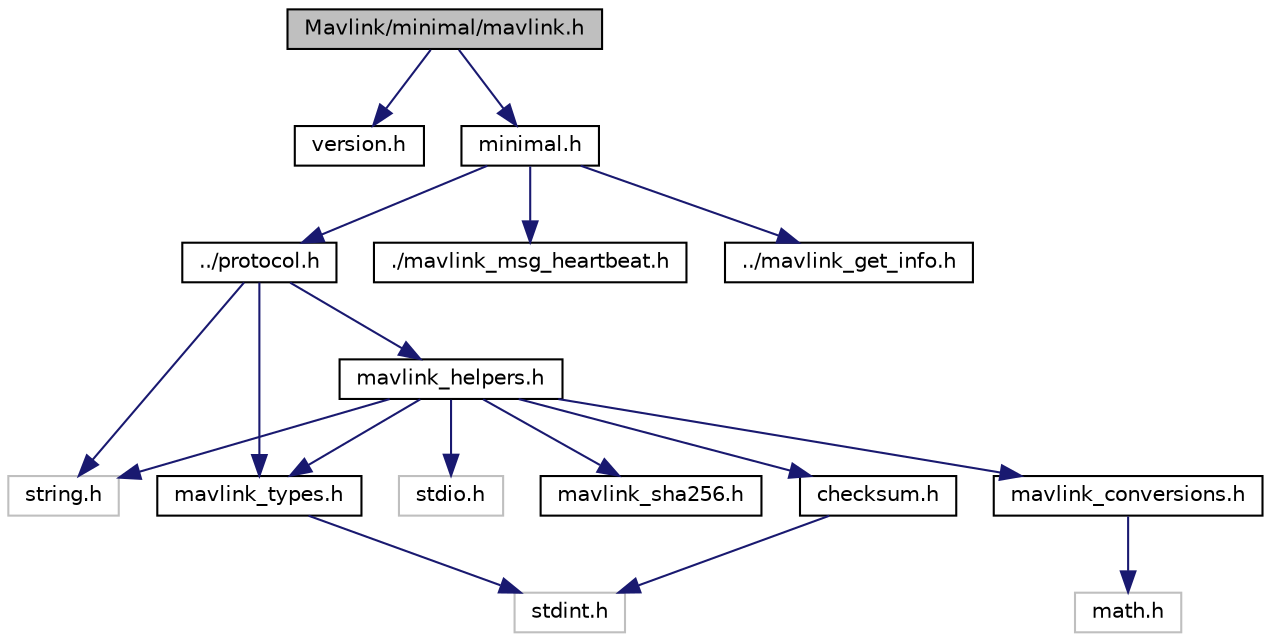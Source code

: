 digraph "Mavlink/minimal/mavlink.h"
{
  edge [fontname="Helvetica",fontsize="10",labelfontname="Helvetica",labelfontsize="10"];
  node [fontname="Helvetica",fontsize="10",shape=record];
  Node0 [label="Mavlink/minimal/mavlink.h",height=0.2,width=0.4,color="black", fillcolor="grey75", style="filled", fontcolor="black"];
  Node0 -> Node1 [color="midnightblue",fontsize="10",style="solid",fontname="Helvetica"];
  Node1 [label="version.h",height=0.2,width=0.4,color="black", fillcolor="white", style="filled",URL="$minimal_2version_8h.html",tooltip="MAVLink comm protocol built from minimal.xml. "];
  Node0 -> Node2 [color="midnightblue",fontsize="10",style="solid",fontname="Helvetica"];
  Node2 [label="minimal.h",height=0.2,width=0.4,color="black", fillcolor="white", style="filled",URL="$minimal_8h.html",tooltip="MAVLink comm protocol generated from minimal.xml. "];
  Node2 -> Node3 [color="midnightblue",fontsize="10",style="solid",fontname="Helvetica"];
  Node3 [label="../protocol.h",height=0.2,width=0.4,color="black", fillcolor="white", style="filled",URL="$protocol_8h_source.html"];
  Node3 -> Node4 [color="midnightblue",fontsize="10",style="solid",fontname="Helvetica"];
  Node4 [label="string.h",height=0.2,width=0.4,color="grey75", fillcolor="white", style="filled"];
  Node3 -> Node5 [color="midnightblue",fontsize="10",style="solid",fontname="Helvetica"];
  Node5 [label="mavlink_types.h",height=0.2,width=0.4,color="black", fillcolor="white", style="filled",URL="$mavlink__types_8h_source.html"];
  Node5 -> Node6 [color="midnightblue",fontsize="10",style="solid",fontname="Helvetica"];
  Node6 [label="stdint.h",height=0.2,width=0.4,color="grey75", fillcolor="white", style="filled"];
  Node3 -> Node7 [color="midnightblue",fontsize="10",style="solid",fontname="Helvetica"];
  Node7 [label="mavlink_helpers.h",height=0.2,width=0.4,color="black", fillcolor="white", style="filled",URL="$mavlink__helpers_8h_source.html"];
  Node7 -> Node4 [color="midnightblue",fontsize="10",style="solid",fontname="Helvetica"];
  Node7 -> Node8 [color="midnightblue",fontsize="10",style="solid",fontname="Helvetica"];
  Node8 [label="checksum.h",height=0.2,width=0.4,color="black", fillcolor="white", style="filled",URL="$checksum_8h_source.html"];
  Node8 -> Node6 [color="midnightblue",fontsize="10",style="solid",fontname="Helvetica"];
  Node7 -> Node5 [color="midnightblue",fontsize="10",style="solid",fontname="Helvetica"];
  Node7 -> Node9 [color="midnightblue",fontsize="10",style="solid",fontname="Helvetica"];
  Node9 [label="mavlink_conversions.h",height=0.2,width=0.4,color="black", fillcolor="white", style="filled",URL="$mavlink__conversions_8h.html"];
  Node9 -> Node10 [color="midnightblue",fontsize="10",style="solid",fontname="Helvetica"];
  Node10 [label="math.h",height=0.2,width=0.4,color="grey75", fillcolor="white", style="filled"];
  Node7 -> Node11 [color="midnightblue",fontsize="10",style="solid",fontname="Helvetica"];
  Node11 [label="stdio.h",height=0.2,width=0.4,color="grey75", fillcolor="white", style="filled"];
  Node7 -> Node12 [color="midnightblue",fontsize="10",style="solid",fontname="Helvetica"];
  Node12 [label="mavlink_sha256.h",height=0.2,width=0.4,color="black", fillcolor="white", style="filled",URL="$mavlink__sha256_8h_source.html"];
  Node2 -> Node13 [color="midnightblue",fontsize="10",style="solid",fontname="Helvetica"];
  Node13 [label="./mavlink_msg_heartbeat.h",height=0.2,width=0.4,color="black", fillcolor="white", style="filled",URL="$minimal_2mavlink__msg__heartbeat_8h_source.html"];
  Node2 -> Node14 [color="midnightblue",fontsize="10",style="solid",fontname="Helvetica"];
  Node14 [label="../mavlink_get_info.h",height=0.2,width=0.4,color="black", fillcolor="white", style="filled",URL="$mavlink__get__info_8h_source.html"];
}
